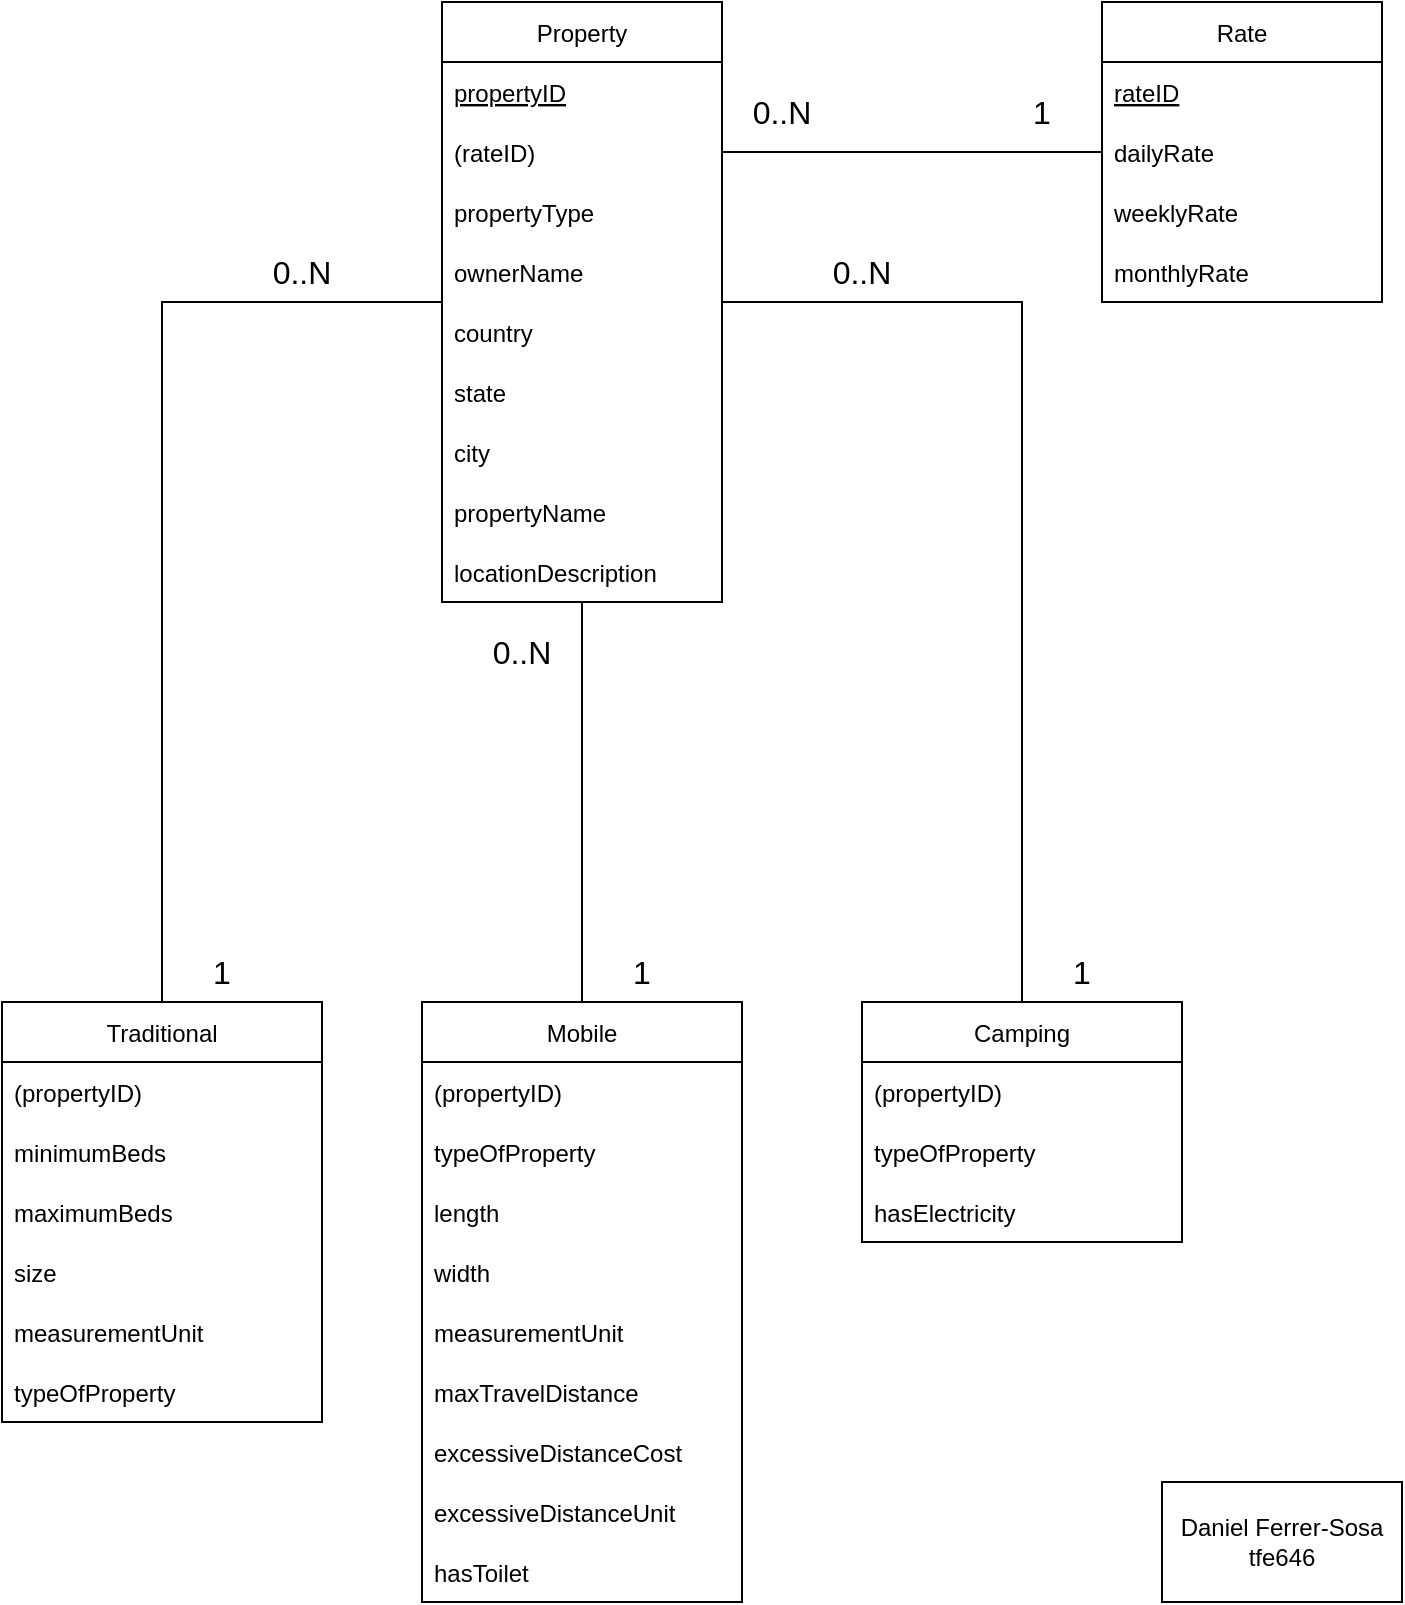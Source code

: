 <mxfile version="17.2.5" type="device"><diagram id="TTRRe7TliCb6nJAWdoGW" name="Page-1"><mxGraphModel dx="783" dy="1112" grid="1" gridSize="10" guides="1" tooltips="1" connect="1" arrows="1" fold="1" page="1" pageScale="1" pageWidth="850" pageHeight="1100" math="0" shadow="0"><root><mxCell id="0"/><mxCell id="1" parent="0"/><mxCell id="mtE2vmh8MwL6M5tDMZHa-6" value="Property" style="swimlane;fontStyle=0;childLayout=stackLayout;horizontal=1;startSize=30;horizontalStack=0;resizeParent=1;resizeParentMax=0;resizeLast=0;collapsible=1;marginBottom=0;" vertex="1" parent="1"><mxGeometry x="260" y="50" width="140" height="300" as="geometry"/></mxCell><mxCell id="mtE2vmh8MwL6M5tDMZHa-7" value="propertyID" style="text;strokeColor=none;fillColor=none;align=left;verticalAlign=middle;spacingLeft=4;spacingRight=4;overflow=hidden;points=[[0,0.5],[1,0.5]];portConstraint=eastwest;rotatable=0;fontStyle=4" vertex="1" parent="mtE2vmh8MwL6M5tDMZHa-6"><mxGeometry y="30" width="140" height="30" as="geometry"/></mxCell><mxCell id="mtE2vmh8MwL6M5tDMZHa-76" value="(rateID)" style="text;strokeColor=none;fillColor=none;align=left;verticalAlign=middle;spacingLeft=4;spacingRight=4;overflow=hidden;points=[[0,0.5],[1,0.5]];portConstraint=eastwest;rotatable=0;fontStyle=0" vertex="1" parent="mtE2vmh8MwL6M5tDMZHa-6"><mxGeometry y="60" width="140" height="30" as="geometry"/></mxCell><mxCell id="mtE2vmh8MwL6M5tDMZHa-31" value="propertyType" style="text;strokeColor=none;fillColor=none;align=left;verticalAlign=middle;spacingLeft=4;spacingRight=4;overflow=hidden;points=[[0,0.5],[1,0.5]];portConstraint=eastwest;rotatable=0;fontStyle=0" vertex="1" parent="mtE2vmh8MwL6M5tDMZHa-6"><mxGeometry y="90" width="140" height="30" as="geometry"/></mxCell><mxCell id="mtE2vmh8MwL6M5tDMZHa-8" value="ownerName" style="text;strokeColor=none;fillColor=none;align=left;verticalAlign=middle;spacingLeft=4;spacingRight=4;overflow=hidden;points=[[0,0.5],[1,0.5]];portConstraint=eastwest;rotatable=0;" vertex="1" parent="mtE2vmh8MwL6M5tDMZHa-6"><mxGeometry y="120" width="140" height="30" as="geometry"/></mxCell><mxCell id="mtE2vmh8MwL6M5tDMZHa-9" value="country" style="text;strokeColor=none;fillColor=none;align=left;verticalAlign=middle;spacingLeft=4;spacingRight=4;overflow=hidden;points=[[0,0.5],[1,0.5]];portConstraint=eastwest;rotatable=0;" vertex="1" parent="mtE2vmh8MwL6M5tDMZHa-6"><mxGeometry y="150" width="140" height="30" as="geometry"/></mxCell><mxCell id="mtE2vmh8MwL6M5tDMZHa-16" value="state" style="text;strokeColor=none;fillColor=none;align=left;verticalAlign=middle;spacingLeft=4;spacingRight=4;overflow=hidden;points=[[0,0.5],[1,0.5]];portConstraint=eastwest;rotatable=0;" vertex="1" parent="mtE2vmh8MwL6M5tDMZHa-6"><mxGeometry y="180" width="140" height="30" as="geometry"/></mxCell><mxCell id="mtE2vmh8MwL6M5tDMZHa-15" value="city" style="text;strokeColor=none;fillColor=none;align=left;verticalAlign=middle;spacingLeft=4;spacingRight=4;overflow=hidden;points=[[0,0.5],[1,0.5]];portConstraint=eastwest;rotatable=0;" vertex="1" parent="mtE2vmh8MwL6M5tDMZHa-6"><mxGeometry y="210" width="140" height="30" as="geometry"/></mxCell><mxCell id="mtE2vmh8MwL6M5tDMZHa-17" value="propertyName" style="text;strokeColor=none;fillColor=none;align=left;verticalAlign=middle;spacingLeft=4;spacingRight=4;overflow=hidden;points=[[0,0.5],[1,0.5]];portConstraint=eastwest;rotatable=0;" vertex="1" parent="mtE2vmh8MwL6M5tDMZHa-6"><mxGeometry y="240" width="140" height="30" as="geometry"/></mxCell><mxCell id="mtE2vmh8MwL6M5tDMZHa-18" value="locationDescription" style="text;strokeColor=none;fillColor=none;align=left;verticalAlign=middle;spacingLeft=4;spacingRight=4;overflow=hidden;points=[[0,0.5],[1,0.5]];portConstraint=eastwest;rotatable=0;" vertex="1" parent="mtE2vmh8MwL6M5tDMZHa-6"><mxGeometry y="270" width="140" height="30" as="geometry"/></mxCell><mxCell id="mtE2vmh8MwL6M5tDMZHa-19" value="Traditional" style="swimlane;fontStyle=0;childLayout=stackLayout;horizontal=1;startSize=30;horizontalStack=0;resizeParent=1;resizeParentMax=0;resizeLast=0;collapsible=1;marginBottom=0;" vertex="1" parent="1"><mxGeometry x="40" y="550" width="160" height="210" as="geometry"/></mxCell><mxCell id="mtE2vmh8MwL6M5tDMZHa-81" value="(propertyID)" style="text;strokeColor=none;fillColor=none;align=left;verticalAlign=middle;spacingLeft=4;spacingRight=4;overflow=hidden;points=[[0,0.5],[1,0.5]];portConstraint=eastwest;rotatable=0;fontStyle=0" vertex="1" parent="mtE2vmh8MwL6M5tDMZHa-19"><mxGeometry y="30" width="160" height="30" as="geometry"/></mxCell><mxCell id="mtE2vmh8MwL6M5tDMZHa-20" value="minimumBeds" style="text;strokeColor=none;fillColor=none;align=left;verticalAlign=middle;spacingLeft=4;spacingRight=4;overflow=hidden;points=[[0,0.5],[1,0.5]];portConstraint=eastwest;rotatable=0;fontStyle=0" vertex="1" parent="mtE2vmh8MwL6M5tDMZHa-19"><mxGeometry y="60" width="160" height="30" as="geometry"/></mxCell><mxCell id="mtE2vmh8MwL6M5tDMZHa-22" value="maximumBeds" style="text;strokeColor=none;fillColor=none;align=left;verticalAlign=middle;spacingLeft=4;spacingRight=4;overflow=hidden;points=[[0,0.5],[1,0.5]];portConstraint=eastwest;rotatable=0;fontStyle=0" vertex="1" parent="mtE2vmh8MwL6M5tDMZHa-19"><mxGeometry y="90" width="160" height="30" as="geometry"/></mxCell><mxCell id="mtE2vmh8MwL6M5tDMZHa-23" value="size" style="text;strokeColor=none;fillColor=none;align=left;verticalAlign=middle;spacingLeft=4;spacingRight=4;overflow=hidden;points=[[0,0.5],[1,0.5]];portConstraint=eastwest;rotatable=0;fontStyle=0" vertex="1" parent="mtE2vmh8MwL6M5tDMZHa-19"><mxGeometry y="120" width="160" height="30" as="geometry"/></mxCell><mxCell id="mtE2vmh8MwL6M5tDMZHa-65" value="measurementUnit" style="text;strokeColor=none;fillColor=none;align=left;verticalAlign=middle;spacingLeft=4;spacingRight=4;overflow=hidden;points=[[0,0.5],[1,0.5]];portConstraint=eastwest;rotatable=0;fontStyle=0" vertex="1" parent="mtE2vmh8MwL6M5tDMZHa-19"><mxGeometry y="150" width="160" height="30" as="geometry"/></mxCell><mxCell id="mtE2vmh8MwL6M5tDMZHa-32" value="typeOfProperty" style="text;strokeColor=none;fillColor=none;align=left;verticalAlign=middle;spacingLeft=4;spacingRight=4;overflow=hidden;points=[[0,0.5],[1,0.5]];portConstraint=eastwest;rotatable=0;fontStyle=0" vertex="1" parent="mtE2vmh8MwL6M5tDMZHa-19"><mxGeometry y="180" width="160" height="30" as="geometry"/></mxCell><mxCell id="mtE2vmh8MwL6M5tDMZHa-55" value="Mobile" style="swimlane;fontStyle=0;childLayout=stackLayout;horizontal=1;startSize=30;horizontalStack=0;resizeParent=1;resizeParentMax=0;resizeLast=0;collapsible=1;marginBottom=0;" vertex="1" parent="1"><mxGeometry x="250" y="550" width="160" height="300" as="geometry"/></mxCell><mxCell id="mtE2vmh8MwL6M5tDMZHa-82" value="(propertyID)" style="text;strokeColor=none;fillColor=none;align=left;verticalAlign=middle;spacingLeft=4;spacingRight=4;overflow=hidden;points=[[0,0.5],[1,0.5]];portConstraint=eastwest;rotatable=0;fontStyle=0" vertex="1" parent="mtE2vmh8MwL6M5tDMZHa-55"><mxGeometry y="30" width="160" height="30" as="geometry"/></mxCell><mxCell id="mtE2vmh8MwL6M5tDMZHa-99" value="typeOfProperty" style="text;strokeColor=none;fillColor=none;align=left;verticalAlign=middle;spacingLeft=4;spacingRight=4;overflow=hidden;points=[[0,0.5],[1,0.5]];portConstraint=eastwest;rotatable=0;fontStyle=0" vertex="1" parent="mtE2vmh8MwL6M5tDMZHa-55"><mxGeometry y="60" width="160" height="30" as="geometry"/></mxCell><mxCell id="mtE2vmh8MwL6M5tDMZHa-56" value="length" style="text;strokeColor=none;fillColor=none;align=left;verticalAlign=middle;spacingLeft=4;spacingRight=4;overflow=hidden;points=[[0,0.5],[1,0.5]];portConstraint=eastwest;rotatable=0;fontStyle=0" vertex="1" parent="mtE2vmh8MwL6M5tDMZHa-55"><mxGeometry y="90" width="160" height="30" as="geometry"/></mxCell><mxCell id="mtE2vmh8MwL6M5tDMZHa-57" value="width" style="text;strokeColor=none;fillColor=none;align=left;verticalAlign=middle;spacingLeft=4;spacingRight=4;overflow=hidden;points=[[0,0.5],[1,0.5]];portConstraint=eastwest;rotatable=0;fontStyle=0" vertex="1" parent="mtE2vmh8MwL6M5tDMZHa-55"><mxGeometry y="120" width="160" height="30" as="geometry"/></mxCell><mxCell id="mtE2vmh8MwL6M5tDMZHa-66" value="measurementUnit" style="text;strokeColor=none;fillColor=none;align=left;verticalAlign=middle;spacingLeft=4;spacingRight=4;overflow=hidden;points=[[0,0.5],[1,0.5]];portConstraint=eastwest;rotatable=0;fontStyle=0" vertex="1" parent="mtE2vmh8MwL6M5tDMZHa-55"><mxGeometry y="150" width="160" height="30" as="geometry"/></mxCell><mxCell id="mtE2vmh8MwL6M5tDMZHa-58" value="maxTravelDistance" style="text;strokeColor=none;fillColor=none;align=left;verticalAlign=middle;spacingLeft=4;spacingRight=4;overflow=hidden;points=[[0,0.5],[1,0.5]];portConstraint=eastwest;rotatable=0;fontStyle=0" vertex="1" parent="mtE2vmh8MwL6M5tDMZHa-55"><mxGeometry y="180" width="160" height="30" as="geometry"/></mxCell><mxCell id="mtE2vmh8MwL6M5tDMZHa-59" value="excessiveDistanceCost" style="text;strokeColor=none;fillColor=none;align=left;verticalAlign=middle;spacingLeft=4;spacingRight=4;overflow=hidden;points=[[0,0.5],[1,0.5]];portConstraint=eastwest;rotatable=0;fontStyle=0" vertex="1" parent="mtE2vmh8MwL6M5tDMZHa-55"><mxGeometry y="210" width="160" height="30" as="geometry"/></mxCell><mxCell id="mtE2vmh8MwL6M5tDMZHa-67" value="excessiveDistanceUnit" style="text;strokeColor=none;fillColor=none;align=left;verticalAlign=middle;spacingLeft=4;spacingRight=4;overflow=hidden;points=[[0,0.5],[1,0.5]];portConstraint=eastwest;rotatable=0;fontStyle=0" vertex="1" parent="mtE2vmh8MwL6M5tDMZHa-55"><mxGeometry y="240" width="160" height="30" as="geometry"/></mxCell><mxCell id="mtE2vmh8MwL6M5tDMZHa-73" value="hasToilet" style="text;strokeColor=none;fillColor=none;align=left;verticalAlign=middle;spacingLeft=4;spacingRight=4;overflow=hidden;points=[[0,0.5],[1,0.5]];portConstraint=eastwest;rotatable=0;fontStyle=0" vertex="1" parent="mtE2vmh8MwL6M5tDMZHa-55"><mxGeometry y="270" width="160" height="30" as="geometry"/></mxCell><mxCell id="mtE2vmh8MwL6M5tDMZHa-69" value="Camping" style="swimlane;fontStyle=0;childLayout=stackLayout;horizontal=1;startSize=30;horizontalStack=0;resizeParent=1;resizeParentMax=0;resizeLast=0;collapsible=1;marginBottom=0;" vertex="1" parent="1"><mxGeometry x="470" y="550" width="160" height="120" as="geometry"/></mxCell><mxCell id="mtE2vmh8MwL6M5tDMZHa-83" value="(propertyID)" style="text;strokeColor=none;fillColor=none;align=left;verticalAlign=middle;spacingLeft=4;spacingRight=4;overflow=hidden;points=[[0,0.5],[1,0.5]];portConstraint=eastwest;rotatable=0;fontStyle=0" vertex="1" parent="mtE2vmh8MwL6M5tDMZHa-69"><mxGeometry y="30" width="160" height="30" as="geometry"/></mxCell><mxCell id="mtE2vmh8MwL6M5tDMZHa-100" value="typeOfProperty" style="text;strokeColor=none;fillColor=none;align=left;verticalAlign=middle;spacingLeft=4;spacingRight=4;overflow=hidden;points=[[0,0.5],[1,0.5]];portConstraint=eastwest;rotatable=0;fontStyle=0" vertex="1" parent="mtE2vmh8MwL6M5tDMZHa-69"><mxGeometry y="60" width="160" height="30" as="geometry"/></mxCell><mxCell id="mtE2vmh8MwL6M5tDMZHa-75" value="hasElectricity" style="text;strokeColor=none;fillColor=none;align=left;verticalAlign=middle;spacingLeft=4;spacingRight=4;overflow=hidden;points=[[0,0.5],[1,0.5]];portConstraint=eastwest;rotatable=0;fontStyle=0" vertex="1" parent="mtE2vmh8MwL6M5tDMZHa-69"><mxGeometry y="90" width="160" height="30" as="geometry"/></mxCell><mxCell id="mtE2vmh8MwL6M5tDMZHa-77" value="Rate" style="swimlane;fontStyle=0;childLayout=stackLayout;horizontal=1;startSize=30;horizontalStack=0;resizeParent=1;resizeParentMax=0;resizeLast=0;collapsible=1;marginBottom=0;" vertex="1" parent="1"><mxGeometry x="590" y="50" width="140" height="150" as="geometry"/></mxCell><mxCell id="mtE2vmh8MwL6M5tDMZHa-78" value="rateID" style="text;strokeColor=none;fillColor=none;align=left;verticalAlign=middle;spacingLeft=4;spacingRight=4;overflow=hidden;points=[[0,0.5],[1,0.5]];portConstraint=eastwest;rotatable=0;fontStyle=4" vertex="1" parent="mtE2vmh8MwL6M5tDMZHa-77"><mxGeometry y="30" width="140" height="30" as="geometry"/></mxCell><mxCell id="mtE2vmh8MwL6M5tDMZHa-90" value="dailyRate" style="text;strokeColor=none;fillColor=none;align=left;verticalAlign=middle;spacingLeft=4;spacingRight=4;overflow=hidden;points=[[0,0.5],[1,0.5]];portConstraint=eastwest;rotatable=0;fontStyle=0" vertex="1" parent="mtE2vmh8MwL6M5tDMZHa-77"><mxGeometry y="60" width="140" height="30" as="geometry"/></mxCell><mxCell id="mtE2vmh8MwL6M5tDMZHa-91" value="weeklyRate" style="text;strokeColor=none;fillColor=none;align=left;verticalAlign=middle;spacingLeft=4;spacingRight=4;overflow=hidden;points=[[0,0.5],[1,0.5]];portConstraint=eastwest;rotatable=0;fontStyle=0" vertex="1" parent="mtE2vmh8MwL6M5tDMZHa-77"><mxGeometry y="90" width="140" height="30" as="geometry"/></mxCell><mxCell id="mtE2vmh8MwL6M5tDMZHa-92" value="monthlyRate" style="text;strokeColor=none;fillColor=none;align=left;verticalAlign=middle;spacingLeft=4;spacingRight=4;overflow=hidden;points=[[0,0.5],[1,0.5]];portConstraint=eastwest;rotatable=0;fontStyle=0" vertex="1" parent="mtE2vmh8MwL6M5tDMZHa-77"><mxGeometry y="120" width="140" height="30" as="geometry"/></mxCell><mxCell id="mtE2vmh8MwL6M5tDMZHa-98" value="Daniel Ferrer-Sosa&lt;br&gt;tfe646" style="rounded=0;whiteSpace=wrap;html=1;" vertex="1" parent="1"><mxGeometry x="620" y="790" width="120" height="60" as="geometry"/></mxCell><mxCell id="mtE2vmh8MwL6M5tDMZHa-112" value="" style="endArrow=none;html=1;rounded=0;" edge="1" parent="1" source="mtE2vmh8MwL6M5tDMZHa-55" target="mtE2vmh8MwL6M5tDMZHa-6"><mxGeometry width="50" height="50" relative="1" as="geometry"><mxPoint x="350" y="580" as="sourcePoint"/><mxPoint x="400" y="530" as="targetPoint"/></mxGeometry></mxCell><mxCell id="mtE2vmh8MwL6M5tDMZHa-113" value="" style="endArrow=none;html=1;rounded=0;" edge="1" parent="1" source="mtE2vmh8MwL6M5tDMZHa-19" target="mtE2vmh8MwL6M5tDMZHa-6"><mxGeometry width="50" height="50" relative="1" as="geometry"><mxPoint x="350" y="580" as="sourcePoint"/><mxPoint x="400" y="530" as="targetPoint"/><Array as="points"><mxPoint x="120" y="200"/></Array></mxGeometry></mxCell><mxCell id="mtE2vmh8MwL6M5tDMZHa-114" value="" style="endArrow=none;html=1;rounded=0;entryX=1;entryY=0.5;entryDx=0;entryDy=0;exitX=0;exitY=0.5;exitDx=0;exitDy=0;" edge="1" parent="1" source="mtE2vmh8MwL6M5tDMZHa-90" target="mtE2vmh8MwL6M5tDMZHa-76"><mxGeometry width="50" height="50" relative="1" as="geometry"><mxPoint x="340" y="420" as="sourcePoint"/><mxPoint x="340" y="360" as="targetPoint"/></mxGeometry></mxCell><mxCell id="mtE2vmh8MwL6M5tDMZHa-116" value="" style="endArrow=none;html=1;rounded=0;" edge="1" parent="1" source="mtE2vmh8MwL6M5tDMZHa-69" target="mtE2vmh8MwL6M5tDMZHa-6"><mxGeometry width="50" height="50" relative="1" as="geometry"><mxPoint x="470" y="206.75" as="sourcePoint"/><mxPoint x="410" y="208.25" as="targetPoint"/><Array as="points"><mxPoint x="550" y="200"/></Array></mxGeometry></mxCell><mxCell id="mtE2vmh8MwL6M5tDMZHa-117" value="0..N" style="text;html=1;strokeColor=none;fillColor=none;align=center;verticalAlign=middle;whiteSpace=wrap;rounded=0;fontSize=16;" vertex="1" parent="1"><mxGeometry x="160" y="170" width="60" height="30" as="geometry"/></mxCell><mxCell id="mtE2vmh8MwL6M5tDMZHa-118" value="0..N" style="text;html=1;strokeColor=none;fillColor=none;align=center;verticalAlign=middle;whiteSpace=wrap;rounded=0;fontSize=16;" vertex="1" parent="1"><mxGeometry x="440" y="170" width="60" height="30" as="geometry"/></mxCell><mxCell id="mtE2vmh8MwL6M5tDMZHa-119" value="0..N" style="text;html=1;strokeColor=none;fillColor=none;align=center;verticalAlign=middle;whiteSpace=wrap;rounded=0;fontSize=16;" vertex="1" parent="1"><mxGeometry x="270" y="360" width="60" height="30" as="geometry"/></mxCell><mxCell id="mtE2vmh8MwL6M5tDMZHa-120" value="1" style="text;html=1;strokeColor=none;fillColor=none;align=center;verticalAlign=middle;whiteSpace=wrap;rounded=0;fontSize=16;" vertex="1" parent="1"><mxGeometry x="120" y="520" width="60" height="30" as="geometry"/></mxCell><mxCell id="mtE2vmh8MwL6M5tDMZHa-122" value="1" style="text;html=1;strokeColor=none;fillColor=none;align=center;verticalAlign=middle;whiteSpace=wrap;rounded=0;fontSize=16;" vertex="1" parent="1"><mxGeometry x="330" y="520" width="60" height="30" as="geometry"/></mxCell><mxCell id="mtE2vmh8MwL6M5tDMZHa-123" value="1" style="text;html=1;strokeColor=none;fillColor=none;align=center;verticalAlign=middle;whiteSpace=wrap;rounded=0;fontSize=16;" vertex="1" parent="1"><mxGeometry x="550" y="520" width="60" height="30" as="geometry"/></mxCell><mxCell id="mtE2vmh8MwL6M5tDMZHa-124" value="0..N" style="text;html=1;strokeColor=none;fillColor=none;align=center;verticalAlign=middle;whiteSpace=wrap;rounded=0;fontSize=16;" vertex="1" parent="1"><mxGeometry x="400" y="90" width="60" height="30" as="geometry"/></mxCell><mxCell id="mtE2vmh8MwL6M5tDMZHa-125" value="1" style="text;html=1;strokeColor=none;fillColor=none;align=center;verticalAlign=middle;whiteSpace=wrap;rounded=0;fontSize=16;" vertex="1" parent="1"><mxGeometry x="530" y="90" width="60" height="30" as="geometry"/></mxCell></root></mxGraphModel></diagram></mxfile>